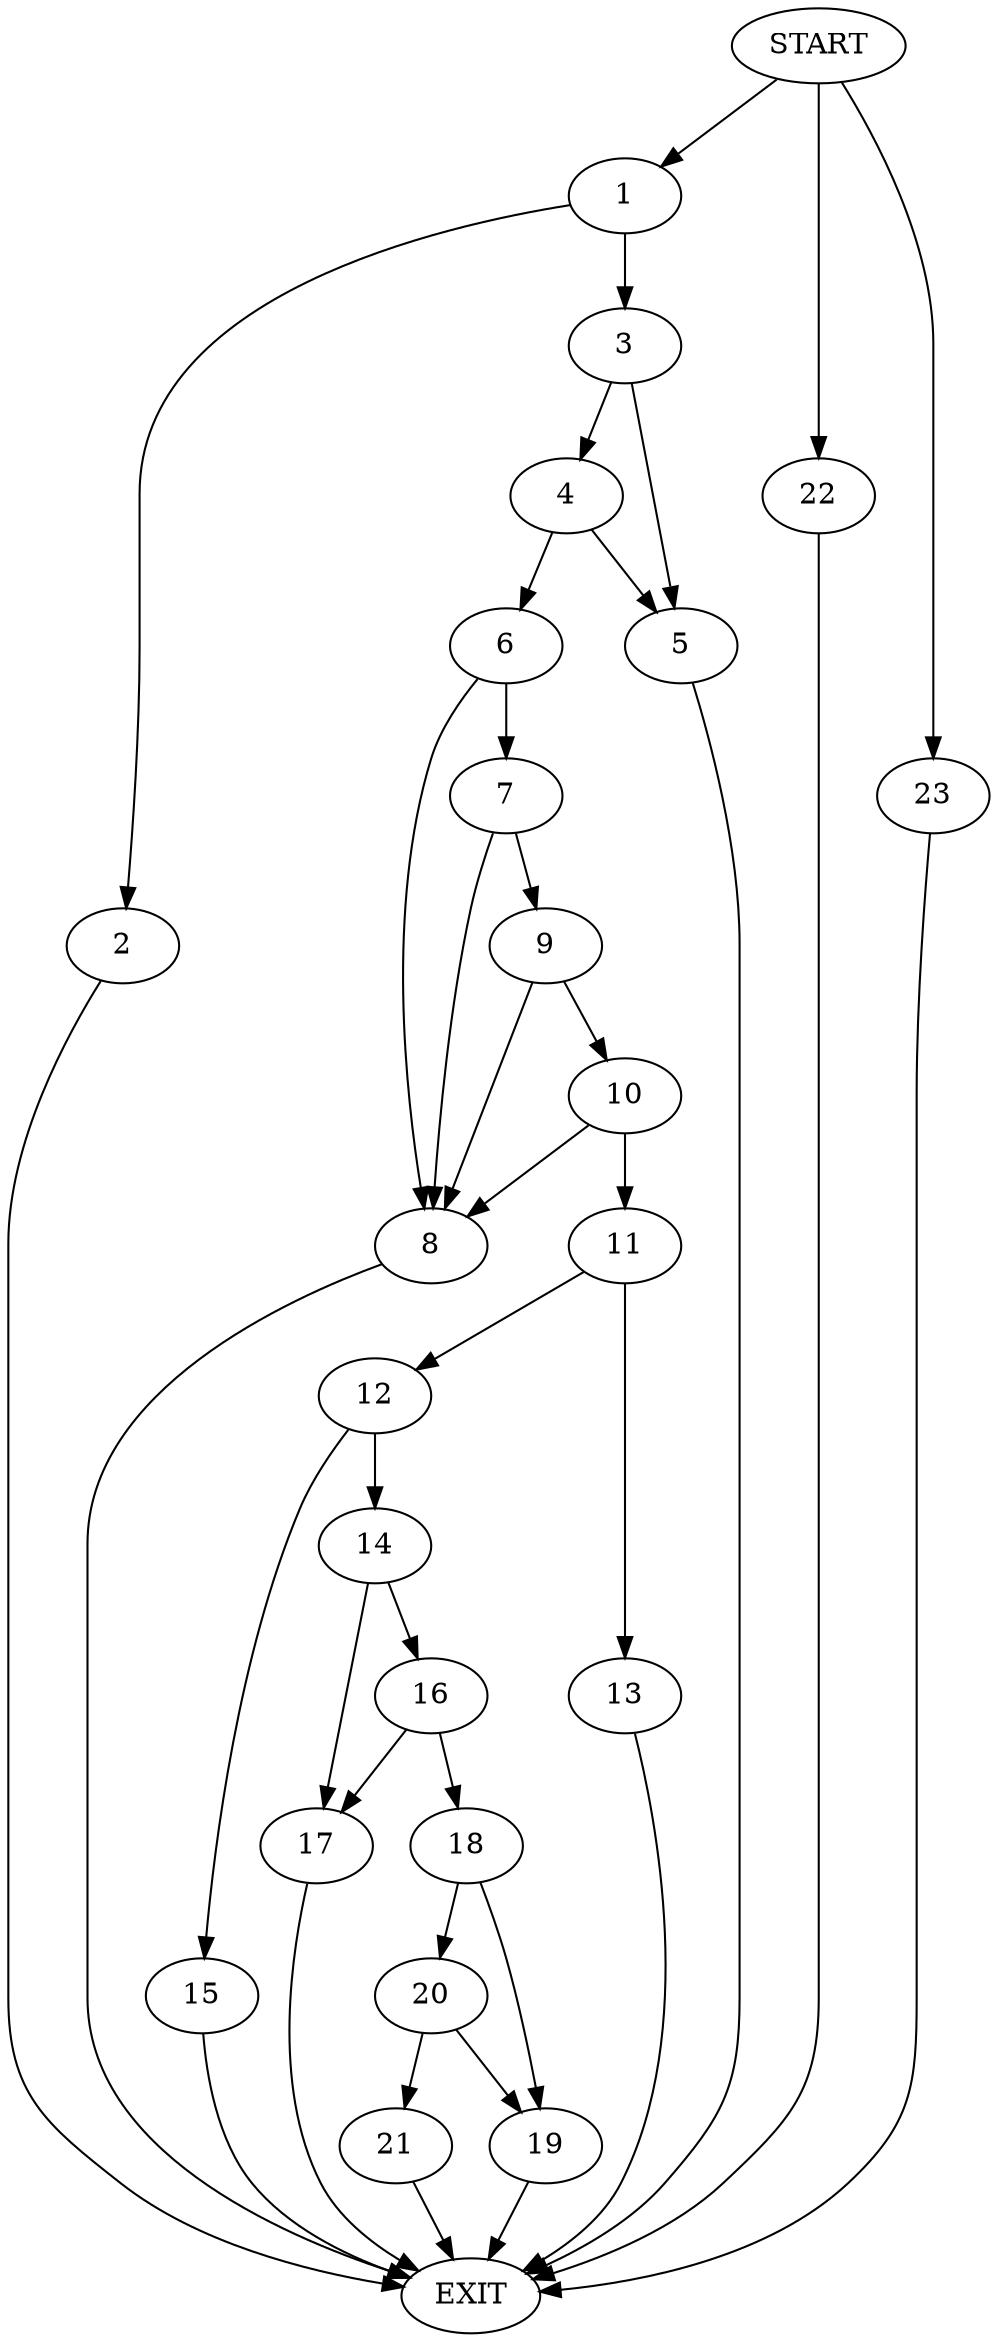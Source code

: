 digraph {
0 [label="START"]
24 [label="EXIT"]
0 -> 1
1 -> 2
1 -> 3
3 -> 4
3 -> 5
2 -> 24
4 -> 5
4 -> 6
5 -> 24
6 -> 7
6 -> 8
7 -> 9
7 -> 8
8 -> 24
9 -> 8
9 -> 10
10 -> 11
10 -> 8
11 -> 12
11 -> 13
13 -> 24
12 -> 14
12 -> 15
14 -> 16
14 -> 17
15 -> 24
16 -> 17
16 -> 18
17 -> 24
18 -> 19
18 -> 20
20 -> 21
20 -> 19
19 -> 24
21 -> 24
0 -> 22
22 -> 24
0 -> 23
23 -> 24
}
